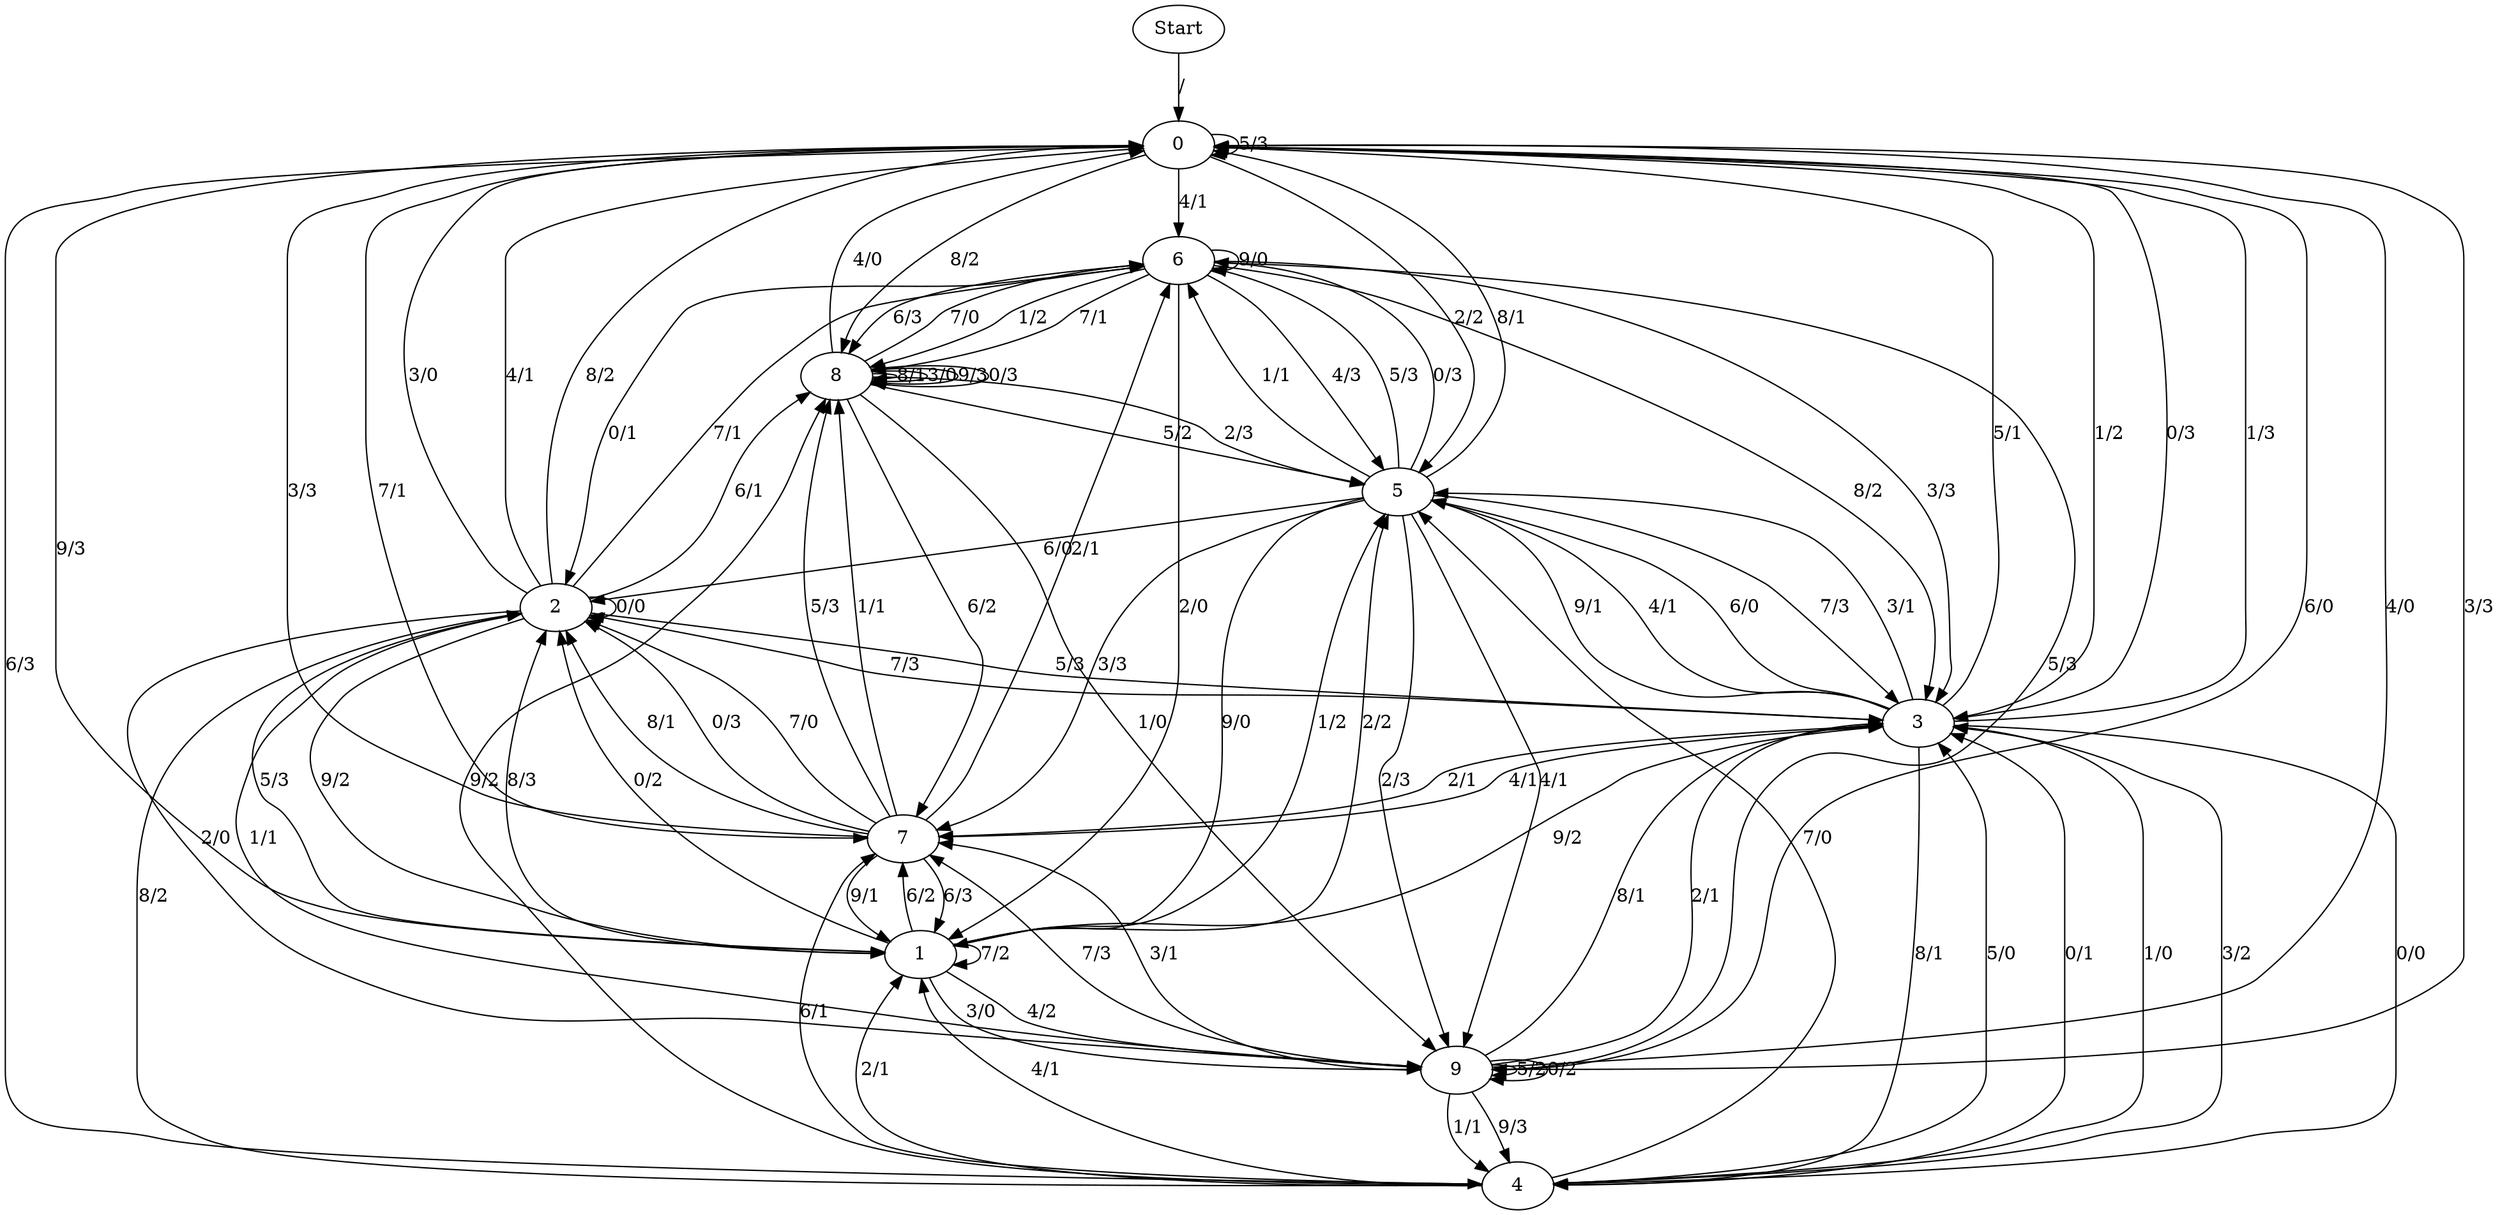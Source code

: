digraph {
	Start -> 0 [label="/"]
	0 -> 6 [label="4/1"]
	0 -> 8 [label="8/2"]
	0 -> 1 [label="9/3"]
	0 -> 9 [label="3/3"]
	0 -> 4 [label="6/3"]
	0 -> 3 [label="0/3"]
	0 -> 7 [label="7/1"]
	0 -> 5 [label="2/2"]
	0 -> 3 [label="1/2"]
	0 -> 0 [label="5/3"]
	3 -> 5 [label="3/1"]
	3 -> 4 [label="8/1"]
	3 -> 5 [label="9/1"]
	3 -> 2 [label="7/3"]
	3 -> 0 [label="1/3"]
	3 -> 5 [label="4/1"]
	3 -> 5 [label="6/0"]
	3 -> 0 [label="5/1"]
	3 -> 7 [label="2/1"]
	3 -> 4 [label="0/0"]
	7 -> 3 [label="4/1"]
	7 -> 2 [label="0/3"]
	7 -> 2 [label="7/0"]
	7 -> 1 [label="9/1"]
	7 -> 2 [label="8/1"]
	7 -> 8 [label="5/3"]
	7 -> 6 [label="2/1"]
	7 -> 8 [label="1/1"]
	7 -> 1 [label="6/3"]
	7 -> 0 [label="3/3"]
	6 -> 3 [label="8/2"]
	6 -> 6 [label="9/0"]
	6 -> 9 [label="5/3"]
	6 -> 8 [label="1/2"]
	6 -> 8 [label="7/1"]
	6 -> 2 [label="0/1"]
	6 -> 8 [label="6/3"]
	6 -> 1 [label="2/0"]
	6 -> 3 [label="3/3"]
	6 -> 5 [label="4/3"]
	8 -> 6 [label="7/0"]
	8 -> 9 [label="1/0"]
	8 -> 5 [label="5/2"]
	8 -> 8 [label="8/1"]
	8 -> 7 [label="6/2"]
	8 -> 8 [label="3/0"]
	8 -> 8 [label="9/3"]
	8 -> 5 [label="2/3"]
	8 -> 0 [label="4/0"]
	8 -> 8 [label="0/3"]
	5 -> 7 [label="3/3"]
	5 -> 9 [label="2/3"]
	5 -> 1 [label="9/0"]
	5 -> 2 [label="6/0"]
	5 -> 0 [label="8/1"]
	5 -> 3 [label="7/3"]
	5 -> 6 [label="5/3"]
	5 -> 9 [label="4/1"]
	5 -> 6 [label="0/3"]
	5 -> 6 [label="1/1"]
	9 -> 0 [label="6/0"]
	9 -> 3 [label="2/1"]
	9 -> 7 [label="3/1"]
	9 -> 9 [label="5/2"]
	9 -> 4 [label="9/3"]
	9 -> 0 [label="4/0"]
	9 -> 7 [label="7/3"]
	9 -> 9 [label="0/2"]
	9 -> 3 [label="8/1"]
	9 -> 4 [label="1/1"]
	4 -> 1 [label="2/1"]
	4 -> 3 [label="5/0"]
	4 -> 3 [label="0/1"]
	4 -> 3 [label="1/0"]
	4 -> 8 [label="9/2"]
	4 -> 2 [label="8/2"]
	4 -> 1 [label="4/1"]
	4 -> 5 [label="7/0"]
	4 -> 3 [label="3/2"]
	4 -> 7 [label="6/1"]
	1 -> 2 [label="8/3"]
	1 -> 2 [label="0/2"]
	1 -> 5 [label="2/2"]
	1 -> 9 [label="3/0"]
	1 -> 7 [label="6/2"]
	1 -> 5 [label="1/2"]
	1 -> 1 [label="7/2"]
	1 -> 9 [label="4/2"]
	1 -> 3 [label="9/2"]
	1 -> 2 [label="5/3"]
	2 -> 9 [label="1/1"]
	2 -> 9 [label="2/0"]
	2 -> 0 [label="8/2"]
	2 -> 3 [label="5/3"]
	2 -> 8 [label="6/1"]
	2 -> 6 [label="7/1"]
	2 -> 1 [label="9/2"]
	2 -> 0 [label="3/0"]
	2 -> 2 [label="0/0"]
	2 -> 0 [label="4/1"]
}